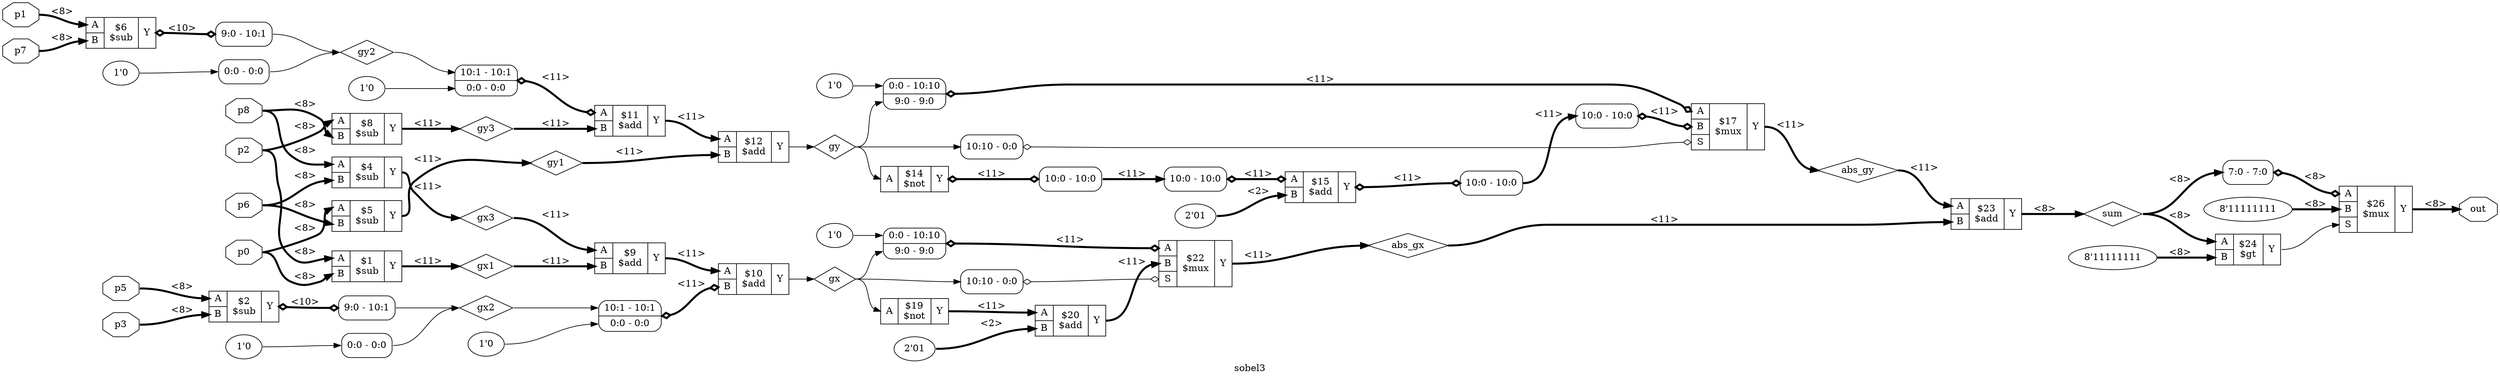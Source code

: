 digraph "sobel3" {
label="sobel3";
rankdir="LR";
remincross=true;
n9 [ shape=diamond, label="abs_gx", color="black", fontcolor="black" ];
n10 [ shape=diamond, label="abs_gy", color="black", fontcolor="black" ];
n11 [ shape=diamond, label="gx", color="black", fontcolor="black" ];
n12 [ shape=diamond, label="gx1", color="black", fontcolor="black" ];
n13 [ shape=diamond, label="gx2", color="black", fontcolor="black" ];
n14 [ shape=diamond, label="gx3", color="black", fontcolor="black" ];
n15 [ shape=diamond, label="gy", color="black", fontcolor="black" ];
n16 [ shape=diamond, label="gy1", color="black", fontcolor="black" ];
n17 [ shape=diamond, label="gy2", color="black", fontcolor="black" ];
n18 [ shape=diamond, label="gy3", color="black", fontcolor="black" ];
n19 [ shape=octagon, label="out", color="black", fontcolor="black" ];
n20 [ shape=octagon, label="p0", color="black", fontcolor="black" ];
n21 [ shape=octagon, label="p1", color="black", fontcolor="black" ];
n22 [ shape=octagon, label="p2", color="black", fontcolor="black" ];
n23 [ shape=octagon, label="p3", color="black", fontcolor="black" ];
n24 [ shape=octagon, label="p5", color="black", fontcolor="black" ];
n25 [ shape=octagon, label="p6", color="black", fontcolor="black" ];
n26 [ shape=octagon, label="p7", color="black", fontcolor="black" ];
n27 [ shape=octagon, label="p8", color="black", fontcolor="black" ];
n28 [ shape=diamond, label="sum", color="black", fontcolor="black" ];
v1 [ label="1'0" ];
c32 [ shape=record, label="{{<p29> A|<p30> B}|$10\n$add|{<p31> Y}}" ];
x0 [ shape=record, style=rounded, label="<s1> 10:1 - 10:1 |<s0> 0:0 - 0:0 " ];
x0:e -> c32:p30:w [arrowhead=odiamond, arrowtail=odiamond, dir=both, color="black", style="setlinewidth(3)", label="<11>"];
c33 [ shape=record, label="{{<p29> A|<p30> B}|$9\n$add|{<p31> Y}}" ];
v3 [ label="1'0" ];
c34 [ shape=record, label="{{<p29> A|<p30> B}|$11\n$add|{<p31> Y}}" ];
x2 [ shape=record, style=rounded, label="<s1> 10:1 - 10:1 |<s0> 0:0 - 0:0 " ];
x2:e -> c34:p29:w [arrowhead=odiamond, arrowtail=odiamond, dir=both, color="black", style="setlinewidth(3)", label="<11>"];
c35 [ shape=record, label="{{<p29> A|<p30> B}|$12\n$add|{<p31> Y}}" ];
v5 [ label="2'01" ];
c36 [ shape=record, label="{{<p29> A|<p30> B}|$15\n$add|{<p31> Y}}" ];
x4 [ shape=record, style=rounded, label="<s0> 10:0 - 10:0 " ];
x4:e -> c36:p29:w [arrowhead=odiamond, arrowtail=odiamond, dir=both, color="black", style="setlinewidth(3)", label="<11>"];
x6 [ shape=record, style=rounded, label="<s0> 10:0 - 10:0 " ];
c36:p31:e -> x6:w [arrowhead=odiamond, arrowtail=odiamond, dir=both, color="black", style="setlinewidth(3)", label="<11>"];
v7 [ label="2'01" ];
c37 [ shape=record, label="{{<p29> A|<p30> B}|$20\n$add|{<p31> Y}}" ];
c38 [ shape=record, label="{{<p29> A|<p30> B}|$23\n$add|{<p31> Y}}" ];
v8 [ label="8'11111111" ];
c39 [ shape=record, label="{{<p29> A|<p30> B}|$24\n$gt|{<p31> Y}}" ];
c40 [ shape=record, label="{{<p29> A}|$14\n$not|{<p31> Y}}" ];
x9 [ shape=record, style=rounded, label="<s0> 10:0 - 10:0 " ];
c40:p31:e -> x9:w [arrowhead=odiamond, arrowtail=odiamond, dir=both, color="black", style="setlinewidth(3)", label="<11>"];
c41 [ shape=record, label="{{<p29> A}|$19\n$not|{<p31> Y}}" ];
c42 [ shape=record, label="{{<p29> A|<p30> B}|$1\n$sub|{<p31> Y}}" ];
c43 [ shape=record, label="{{<p29> A|<p30> B}|$2\n$sub|{<p31> Y}}" ];
x10 [ shape=record, style=rounded, label="<s0> 9:0 - 10:1 " ];
c43:p31:e -> x10:w [arrowhead=odiamond, arrowtail=odiamond, dir=both, color="black", style="setlinewidth(3)", label="<10>"];
c44 [ shape=record, label="{{<p29> A|<p30> B}|$4\n$sub|{<p31> Y}}" ];
c45 [ shape=record, label="{{<p29> A|<p30> B}|$5\n$sub|{<p31> Y}}" ];
c46 [ shape=record, label="{{<p29> A|<p30> B}|$6\n$sub|{<p31> Y}}" ];
x11 [ shape=record, style=rounded, label="<s0> 9:0 - 10:1 " ];
c46:p31:e -> x11:w [arrowhead=odiamond, arrowtail=odiamond, dir=both, color="black", style="setlinewidth(3)", label="<10>"];
c47 [ shape=record, label="{{<p29> A|<p30> B}|$8\n$sub|{<p31> Y}}" ];
v13 [ label="1'0" ];
c49 [ shape=record, label="{{<p29> A|<p30> B|<p48> S}|$17\n$mux|{<p31> Y}}" ];
x12 [ shape=record, style=rounded, label="<s1> 0:0 - 10:10 |<s0> 9:0 - 9:0 " ];
x12:e -> c49:p29:w [arrowhead=odiamond, arrowtail=odiamond, dir=both, color="black", style="setlinewidth(3)", label="<11>"];
x14 [ shape=record, style=rounded, label="<s0> 10:0 - 10:0 " ];
x14:e -> c49:p30:w [arrowhead=odiamond, arrowtail=odiamond, dir=both, color="black", style="setlinewidth(3)", label="<11>"];
x15 [ shape=record, style=rounded, label="<s0> 10:10 - 0:0 " ];
x15:e -> c49:p48:w [arrowhead=odiamond, arrowtail=odiamond, dir=both, color="black", label=""];
v17 [ label="1'0" ];
c50 [ shape=record, label="{{<p29> A|<p30> B|<p48> S}|$22\n$mux|{<p31> Y}}" ];
x16 [ shape=record, style=rounded, label="<s1> 0:0 - 10:10 |<s0> 9:0 - 9:0 " ];
x16:e -> c50:p29:w [arrowhead=odiamond, arrowtail=odiamond, dir=both, color="black", style="setlinewidth(3)", label="<11>"];
x18 [ shape=record, style=rounded, label="<s0> 10:10 - 0:0 " ];
x18:e -> c50:p48:w [arrowhead=odiamond, arrowtail=odiamond, dir=both, color="black", label=""];
v20 [ label="8'11111111" ];
c51 [ shape=record, label="{{<p29> A|<p30> B|<p48> S}|$26\n$mux|{<p31> Y}}" ];
x19 [ shape=record, style=rounded, label="<s0> 7:0 - 7:0 " ];
x19:e -> c51:p29:w [arrowhead=odiamond, arrowtail=odiamond, dir=both, color="black", style="setlinewidth(3)", label="<8>"];
v21 [ label="1'0" ];
x22 [ shape=record, style=rounded, label="<s0> 0:0 - 0:0 " ];
v23 [ label="1'0" ];
x24 [ shape=record, style=rounded, label="<s0> 0:0 - 0:0 " ];
c49:p31:e -> n10:w [color="black", style="setlinewidth(3)", label="<11>"];
n10:e -> c38:p29:w [color="black", style="setlinewidth(3)", label="<11>"];
c32:p31:e -> n11:w [color="black", label=""];
n11:e -> c41:p29:w [color="black", label=""];
n11:e -> x16:s0:w [color="black", label=""];
n11:e -> x18:s0:w [color="black", label=""];
c42:p31:e -> n12:w [color="black", style="setlinewidth(3)", label="<11>"];
n12:e -> c33:p30:w [color="black", style="setlinewidth(3)", label="<11>"];
x10:s0:e -> n13:w [color="black", label=""];
x22:s0:e -> n13:w [color="black", label=""];
n13:e -> x0:s1:w [color="black", label=""];
c44:p31:e -> n14:w [color="black", style="setlinewidth(3)", label="<11>"];
n14:e -> c33:p29:w [color="black", style="setlinewidth(3)", label="<11>"];
c35:p31:e -> n15:w [color="black", label=""];
n15:e -> c40:p29:w [color="black", label=""];
n15:e -> x12:s0:w [color="black", label=""];
n15:e -> x15:s0:w [color="black", label=""];
c45:p31:e -> n16:w [color="black", style="setlinewidth(3)", label="<11>"];
n16:e -> c35:p30:w [color="black", style="setlinewidth(3)", label="<11>"];
x11:s0:e -> n17:w [color="black", label=""];
x24:s0:e -> n17:w [color="black", label=""];
n17:e -> x2:s1:w [color="black", label=""];
c47:p31:e -> n18:w [color="black", style="setlinewidth(3)", label="<11>"];
n18:e -> c34:p30:w [color="black", style="setlinewidth(3)", label="<11>"];
c51:p31:e -> n19:w [color="black", style="setlinewidth(3)", label="<8>"];
c33:p31:e -> c32:p29:w [color="black", style="setlinewidth(3)", label="<11>"];
n20:e -> c42:p30:w [color="black", style="setlinewidth(3)", label="<8>"];
n20:e -> c45:p29:w [color="black", style="setlinewidth(3)", label="<8>"];
n21:e -> c46:p29:w [color="black", style="setlinewidth(3)", label="<8>"];
n22:e -> c42:p29:w [color="black", style="setlinewidth(3)", label="<8>"];
n22:e -> c47:p29:w [color="black", style="setlinewidth(3)", label="<8>"];
n23:e -> c43:p30:w [color="black", style="setlinewidth(3)", label="<8>"];
n24:e -> c43:p29:w [color="black", style="setlinewidth(3)", label="<8>"];
n25:e -> c44:p30:w [color="black", style="setlinewidth(3)", label="<8>"];
n25:e -> c45:p30:w [color="black", style="setlinewidth(3)", label="<8>"];
n26:e -> c46:p30:w [color="black", style="setlinewidth(3)", label="<8>"];
n27:e -> c44:p29:w [color="black", style="setlinewidth(3)", label="<8>"];
n27:e -> c47:p30:w [color="black", style="setlinewidth(3)", label="<8>"];
c38:p31:e -> n28:w [color="black", style="setlinewidth(3)", label="<8>"];
n28:e -> c39:p29:w [color="black", style="setlinewidth(3)", label="<8>"];
n28:e -> x19:s0:w [color="black", style="setlinewidth(3)", label="<8>"];
c34:p31:e -> c35:p29:w [color="black", style="setlinewidth(3)", label="<11>"];
c37:p31:e -> c50:p30:w [color="black", style="setlinewidth(3)", label="<11>"];
x6:s0:e -> x14:s0:w [color="black", style="setlinewidth(3)", label="<11>"];
c39:p31:e -> c51:p48:w [color="black", label=""];
x9:s0:e -> x4:s0:w [color="black", style="setlinewidth(3)", label="<11>"];
c41:p31:e -> c37:p29:w [color="black", style="setlinewidth(3)", label="<11>"];
c50:p31:e -> n9:w [color="black", style="setlinewidth(3)", label="<11>"];
n9:e -> c38:p30:w [color="black", style="setlinewidth(3)", label="<11>"];
v1:e -> x0:s0:w [color="black", label=""];
v13:e -> x12:s1:w [color="black", label=""];
v17:e -> x16:s1:w [color="black", label=""];
v20:e -> c51:p30:w [color="black", style="setlinewidth(3)", label="<8>"];
v21:e -> x22:w [color="black", label=""];
v23:e -> x24:w [color="black", label=""];
v3:e -> x2:s0:w [color="black", label=""];
v5:e -> c36:p30:w [color="black", style="setlinewidth(3)", label="<2>"];
v7:e -> c37:p30:w [color="black", style="setlinewidth(3)", label="<2>"];
v8:e -> c39:p30:w [color="black", style="setlinewidth(3)", label="<8>"];
}
